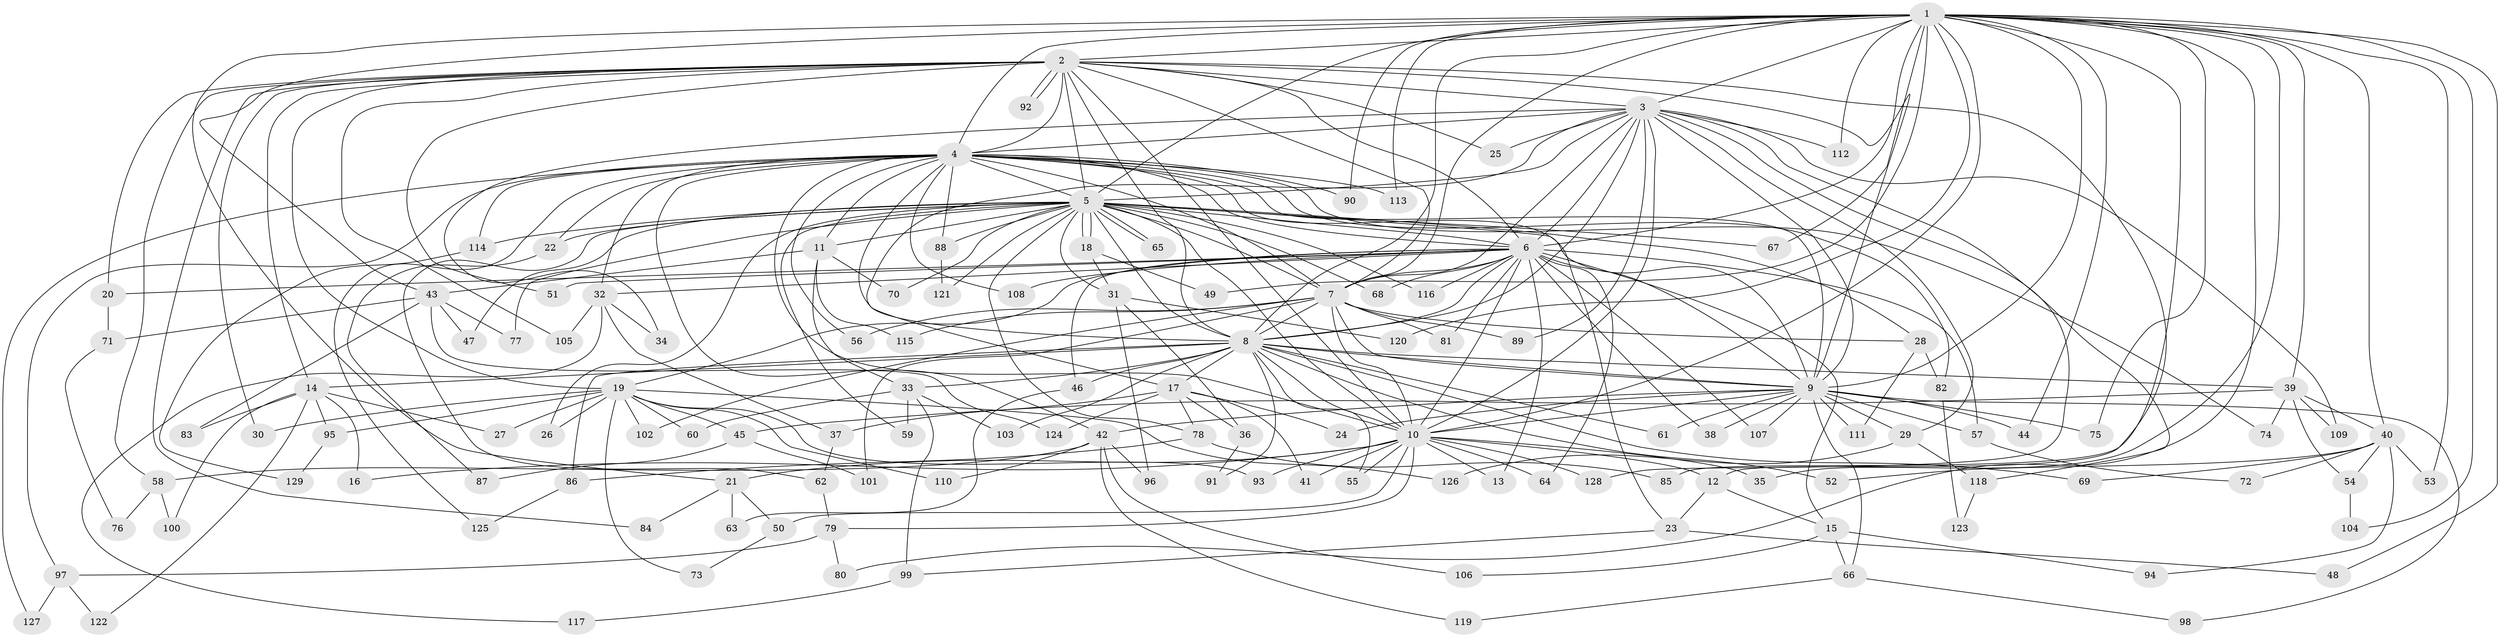 // Generated by graph-tools (version 1.1) at 2025/10/02/27/25 16:10:57]
// undirected, 129 vertices, 283 edges
graph export_dot {
graph [start="1"]
  node [color=gray90,style=filled];
  1;
  2;
  3;
  4;
  5;
  6;
  7;
  8;
  9;
  10;
  11;
  12;
  13;
  14;
  15;
  16;
  17;
  18;
  19;
  20;
  21;
  22;
  23;
  24;
  25;
  26;
  27;
  28;
  29;
  30;
  31;
  32;
  33;
  34;
  35;
  36;
  37;
  38;
  39;
  40;
  41;
  42;
  43;
  44;
  45;
  46;
  47;
  48;
  49;
  50;
  51;
  52;
  53;
  54;
  55;
  56;
  57;
  58;
  59;
  60;
  61;
  62;
  63;
  64;
  65;
  66;
  67;
  68;
  69;
  70;
  71;
  72;
  73;
  74;
  75;
  76;
  77;
  78;
  79;
  80;
  81;
  82;
  83;
  84;
  85;
  86;
  87;
  88;
  89;
  90;
  91;
  92;
  93;
  94;
  95;
  96;
  97;
  98;
  99;
  100;
  101;
  102;
  103;
  104;
  105;
  106;
  107;
  108;
  109;
  110;
  111;
  112;
  113;
  114;
  115;
  116;
  117;
  118;
  119;
  120;
  121;
  122;
  123;
  124;
  125;
  126;
  127;
  128;
  129;
  1 -- 2;
  1 -- 3;
  1 -- 4;
  1 -- 5;
  1 -- 6;
  1 -- 7;
  1 -- 8;
  1 -- 9;
  1 -- 10;
  1 -- 21;
  1 -- 35;
  1 -- 39;
  1 -- 40;
  1 -- 43;
  1 -- 44;
  1 -- 48;
  1 -- 49;
  1 -- 53;
  1 -- 67;
  1 -- 75;
  1 -- 80;
  1 -- 85;
  1 -- 90;
  1 -- 104;
  1 -- 112;
  1 -- 113;
  1 -- 120;
  2 -- 3;
  2 -- 4;
  2 -- 5;
  2 -- 6;
  2 -- 7;
  2 -- 8;
  2 -- 9;
  2 -- 10;
  2 -- 12;
  2 -- 14;
  2 -- 19;
  2 -- 20;
  2 -- 25;
  2 -- 30;
  2 -- 51;
  2 -- 58;
  2 -- 84;
  2 -- 92;
  2 -- 92;
  2 -- 105;
  3 -- 4;
  3 -- 5;
  3 -- 6;
  3 -- 7;
  3 -- 8;
  3 -- 9;
  3 -- 10;
  3 -- 17;
  3 -- 25;
  3 -- 29;
  3 -- 34;
  3 -- 89;
  3 -- 109;
  3 -- 112;
  3 -- 118;
  3 -- 128;
  4 -- 5;
  4 -- 6;
  4 -- 7;
  4 -- 8;
  4 -- 9;
  4 -- 10;
  4 -- 11;
  4 -- 22;
  4 -- 23;
  4 -- 32;
  4 -- 42;
  4 -- 56;
  4 -- 74;
  4 -- 82;
  4 -- 88;
  4 -- 90;
  4 -- 97;
  4 -- 108;
  4 -- 113;
  4 -- 114;
  4 -- 125;
  4 -- 127;
  5 -- 6;
  5 -- 7;
  5 -- 8;
  5 -- 9;
  5 -- 10;
  5 -- 11;
  5 -- 18;
  5 -- 18;
  5 -- 22;
  5 -- 26;
  5 -- 28;
  5 -- 31;
  5 -- 47;
  5 -- 59;
  5 -- 62;
  5 -- 65;
  5 -- 65;
  5 -- 67;
  5 -- 68;
  5 -- 70;
  5 -- 77;
  5 -- 78;
  5 -- 88;
  5 -- 114;
  5 -- 116;
  5 -- 121;
  6 -- 7;
  6 -- 8;
  6 -- 9;
  6 -- 10;
  6 -- 13;
  6 -- 15;
  6 -- 19;
  6 -- 20;
  6 -- 32;
  6 -- 38;
  6 -- 46;
  6 -- 51;
  6 -- 57;
  6 -- 64;
  6 -- 68;
  6 -- 81;
  6 -- 107;
  6 -- 108;
  6 -- 116;
  7 -- 8;
  7 -- 9;
  7 -- 10;
  7 -- 28;
  7 -- 56;
  7 -- 81;
  7 -- 89;
  7 -- 101;
  7 -- 102;
  7 -- 115;
  8 -- 9;
  8 -- 10;
  8 -- 14;
  8 -- 17;
  8 -- 33;
  8 -- 39;
  8 -- 46;
  8 -- 52;
  8 -- 55;
  8 -- 61;
  8 -- 69;
  8 -- 86;
  8 -- 91;
  8 -- 103;
  9 -- 10;
  9 -- 24;
  9 -- 29;
  9 -- 38;
  9 -- 42;
  9 -- 44;
  9 -- 57;
  9 -- 61;
  9 -- 66;
  9 -- 75;
  9 -- 98;
  9 -- 107;
  9 -- 111;
  10 -- 12;
  10 -- 13;
  10 -- 16;
  10 -- 21;
  10 -- 35;
  10 -- 41;
  10 -- 50;
  10 -- 55;
  10 -- 64;
  10 -- 79;
  10 -- 93;
  10 -- 128;
  11 -- 33;
  11 -- 43;
  11 -- 70;
  11 -- 115;
  12 -- 15;
  12 -- 23;
  14 -- 16;
  14 -- 27;
  14 -- 83;
  14 -- 95;
  14 -- 100;
  14 -- 122;
  15 -- 66;
  15 -- 94;
  15 -- 106;
  17 -- 24;
  17 -- 36;
  17 -- 37;
  17 -- 41;
  17 -- 78;
  17 -- 124;
  18 -- 31;
  18 -- 49;
  19 -- 26;
  19 -- 27;
  19 -- 30;
  19 -- 45;
  19 -- 60;
  19 -- 73;
  19 -- 93;
  19 -- 95;
  19 -- 102;
  19 -- 110;
  19 -- 126;
  20 -- 71;
  21 -- 50;
  21 -- 63;
  21 -- 84;
  22 -- 87;
  23 -- 48;
  23 -- 99;
  28 -- 82;
  28 -- 111;
  29 -- 118;
  29 -- 126;
  31 -- 36;
  31 -- 96;
  31 -- 120;
  32 -- 34;
  32 -- 37;
  32 -- 105;
  32 -- 117;
  33 -- 59;
  33 -- 60;
  33 -- 99;
  33 -- 103;
  36 -- 91;
  37 -- 62;
  39 -- 40;
  39 -- 45;
  39 -- 54;
  39 -- 74;
  39 -- 109;
  40 -- 52;
  40 -- 53;
  40 -- 54;
  40 -- 69;
  40 -- 72;
  40 -- 94;
  42 -- 58;
  42 -- 96;
  42 -- 106;
  42 -- 110;
  42 -- 119;
  43 -- 47;
  43 -- 71;
  43 -- 77;
  43 -- 83;
  43 -- 124;
  45 -- 87;
  45 -- 101;
  46 -- 63;
  50 -- 73;
  54 -- 104;
  57 -- 72;
  58 -- 76;
  58 -- 100;
  62 -- 79;
  66 -- 98;
  66 -- 119;
  71 -- 76;
  78 -- 85;
  78 -- 86;
  79 -- 80;
  79 -- 97;
  82 -- 123;
  86 -- 125;
  88 -- 121;
  95 -- 129;
  97 -- 122;
  97 -- 127;
  99 -- 117;
  114 -- 129;
  118 -- 123;
}
